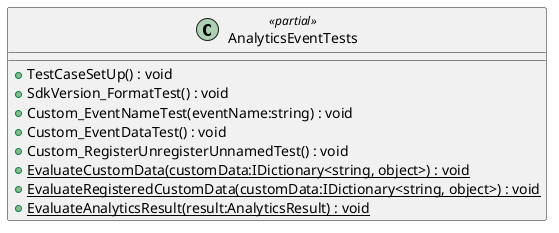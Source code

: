 @startuml
class AnalyticsEventTests <<partial>> {
    + TestCaseSetUp() : void
    + SdkVersion_FormatTest() : void
    + Custom_EventNameTest(eventName:string) : void
    + Custom_EventDataTest() : void
    + Custom_RegisterUnregisterUnnamedTest() : void
    + {static} EvaluateCustomData(customData:IDictionary<string, object>) : void
    + {static} EvaluateRegisteredCustomData(customData:IDictionary<string, object>) : void
    + {static} EvaluateAnalyticsResult(result:AnalyticsResult) : void
}
@enduml
